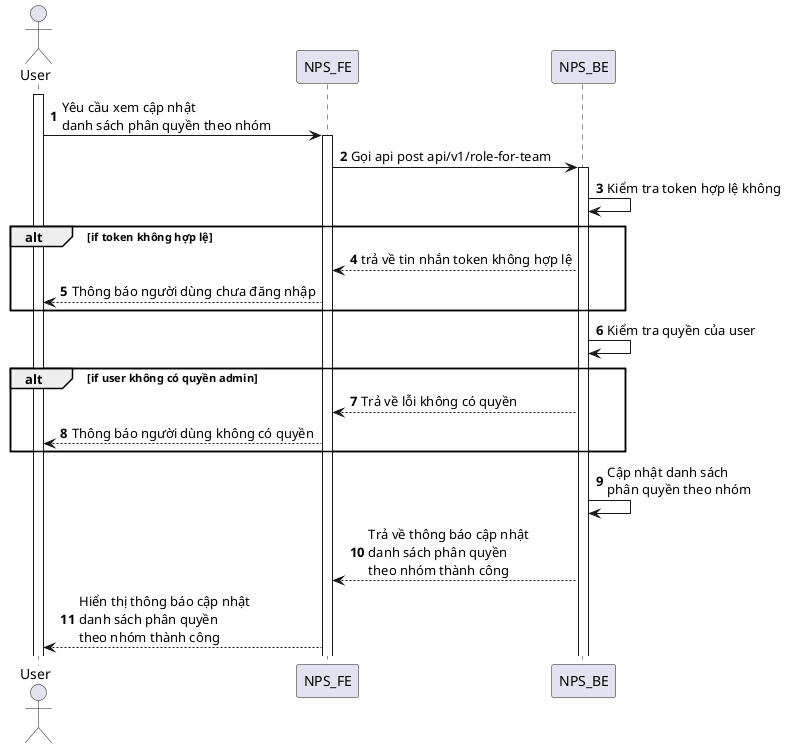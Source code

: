 @startuml
autonumber
actor User
activate User
User -> NPS_FE: Yêu cầu xem cập nhật\ndanh sách phân quyền theo nhóm
activate NPS_FE
NPS_FE -> NPS_BE: Gọi api post api/v1/role-for-team
activate NPS_BE
NPS_BE -> NPS_BE: Kiểm tra token hợp lệ không
alt if token không hợp lệ
NPS_BE --> NPS_FE: trả về tin nhắn token không hợp lệ
NPS_FE --> User: Thông báo người dùng chưa đăng nhập
end
NPS_BE -> NPS_BE: Kiểm tra quyền của user
alt if user không có quyền admin
NPS_BE --> NPS_FE: Trả về lỗi không có quyền
NPS_FE --> User: Thông báo người dùng không có quyền
end
NPS_BE -> NPS_BE: Cập nhật danh sách\nphân quyền theo nhóm
NPS_BE --> NPS_FE: Trả về thông báo cập nhật\ndanh sách phân quyền\ntheo nhóm thành công
NPS_FE --> User: Hiển thị thông báo cập nhật\ndanh sách phân quyền\ntheo nhóm thành công
@enduml